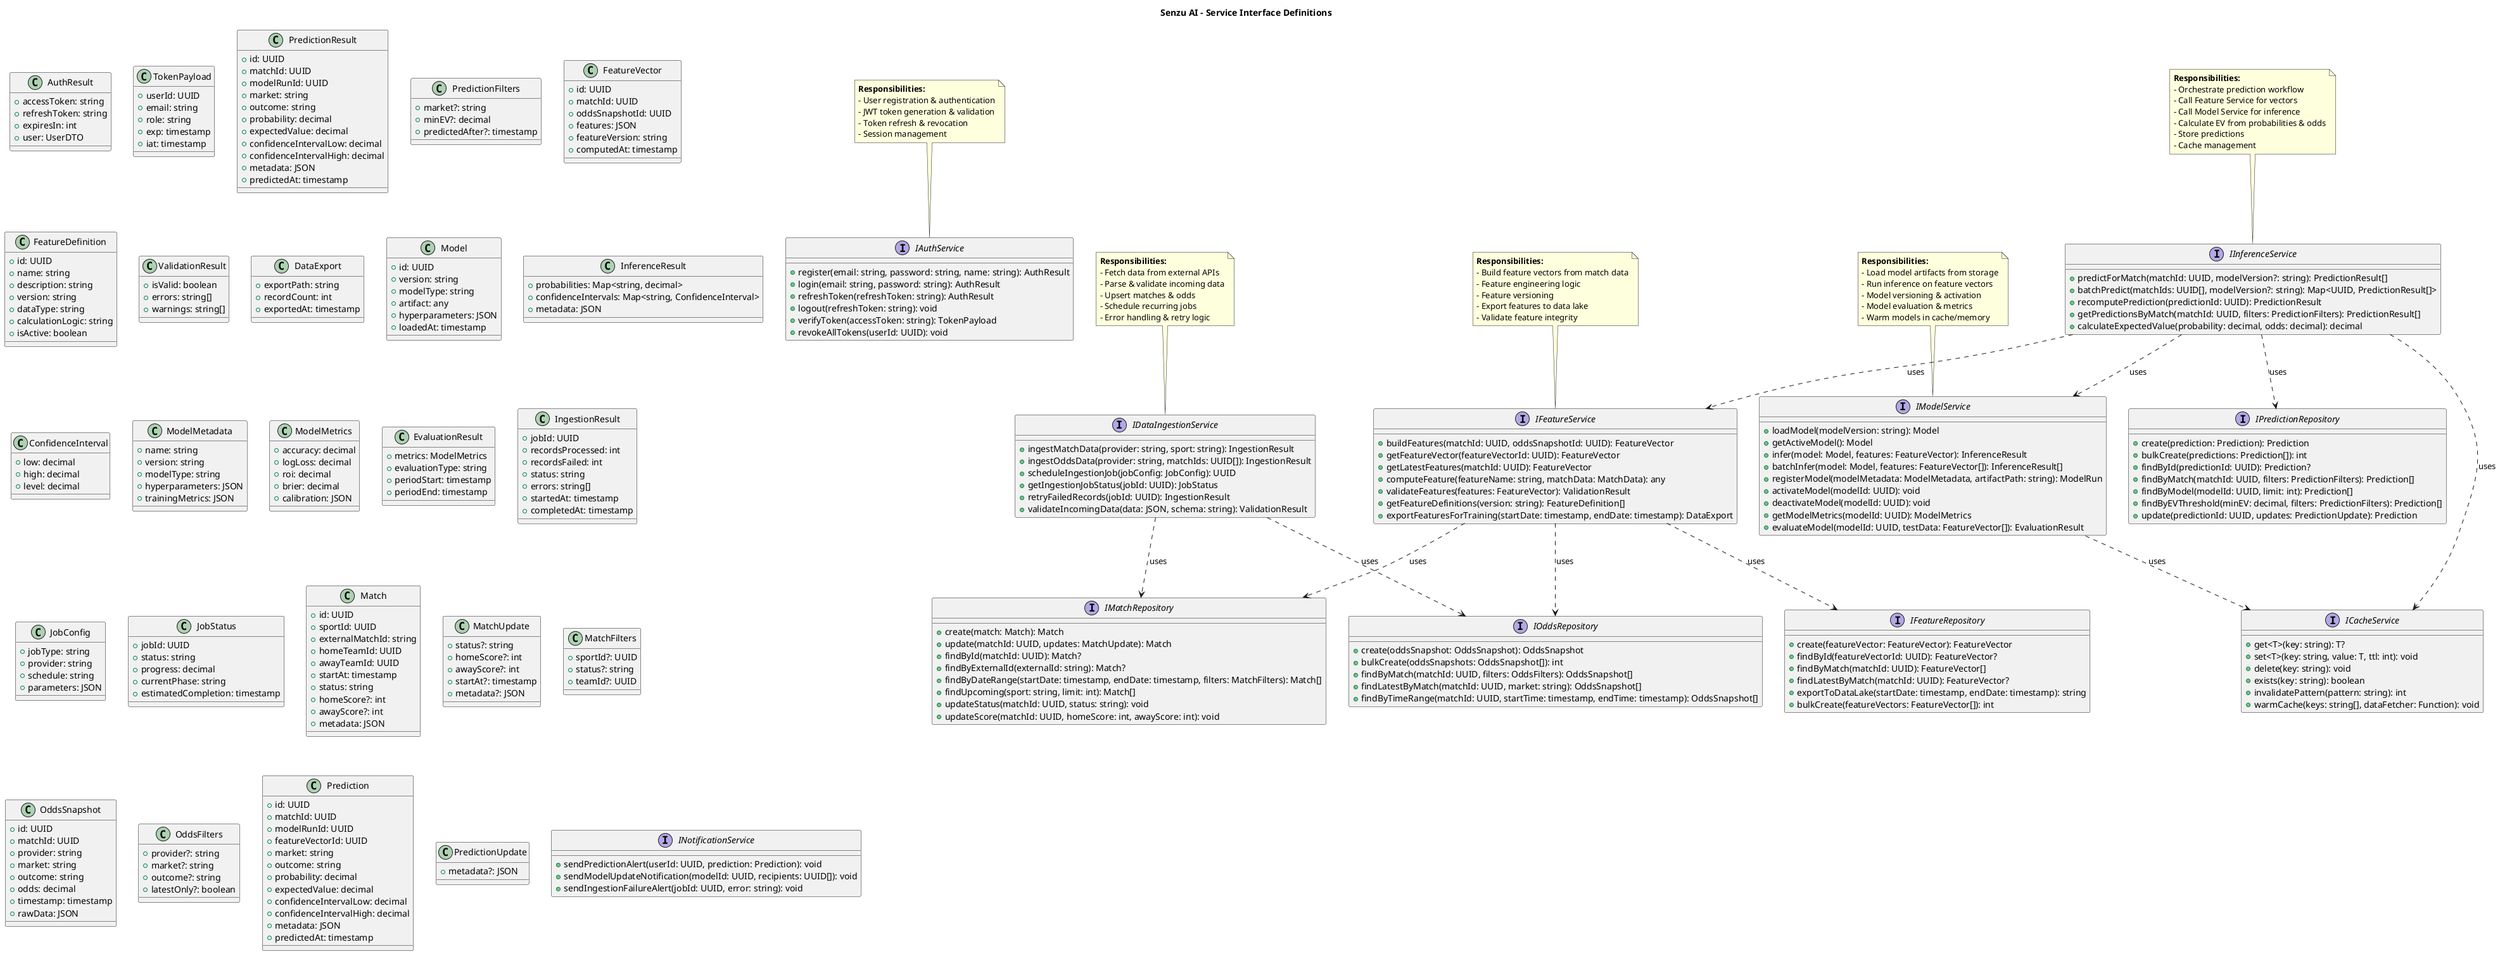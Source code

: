 @startuml
title Senzu AI - Service Interface Definitions

' ============================================
' AUTH SERVICE
' ============================================
interface IAuthService {
  + register(email: string, password: string, name: string): AuthResult
  + login(email: string, password: string): AuthResult
  + refreshToken(refreshToken: string): AuthResult
  + logout(refreshToken: string): void
  + verifyToken(accessToken: string): TokenPayload
  + revokeAllTokens(userId: UUID): void
}

class AuthResult {
  + accessToken: string
  + refreshToken: string
  + expiresIn: int
  + user: UserDTO
}

class TokenPayload {
  + userId: UUID
  + email: string
  + role: string
  + exp: timestamp
  + iat: timestamp
}

' ============================================
' INFERENCE SERVICE
' ============================================
interface IInferenceService {
  + predictForMatch(matchId: UUID, modelVersion?: string): PredictionResult[]
  + batchPredict(matchIds: UUID[], modelVersion?: string): Map<UUID, PredictionResult[]>
  + recomputePrediction(predictionId: UUID): PredictionResult
  + getPredictionsByMatch(matchId: UUID, filters: PredictionFilters): PredictionResult[]
  + calculateExpectedValue(probability: decimal, odds: decimal): decimal
}

class PredictionResult {
  + id: UUID
  + matchId: UUID
  + modelRunId: UUID
  + market: string
  + outcome: string
  + probability: decimal
  + expectedValue: decimal
  + confidenceIntervalLow: decimal
  + confidenceIntervalHigh: decimal
  + metadata: JSON
  + predictedAt: timestamp
}

class PredictionFilters {
  + market?: string
  + minEV?: decimal
  + predictedAfter?: timestamp
}

' ============================================
' FEATURE SERVICE
' ============================================
interface IFeatureService {
  + buildFeatures(matchId: UUID, oddsSnapshotId: UUID): FeatureVector
  + getFeatureVector(featureVectorId: UUID): FeatureVector
  + getLatestFeatures(matchId: UUID): FeatureVector
  + computeFeature(featureName: string, matchData: MatchData): any
  + validateFeatures(features: FeatureVector): ValidationResult
  + getFeatureDefinitions(version: string): FeatureDefinition[]
  + exportFeaturesForTraining(startDate: timestamp, endDate: timestamp): DataExport
}

class FeatureVector {
  + id: UUID
  + matchId: UUID
  + oddsSnapshotId: UUID
  + features: JSON
  + featureVersion: string
  + computedAt: timestamp
}

class FeatureDefinition {
  + id: UUID
  + name: string
  + description: string
  + version: string
  + dataType: string
  + calculationLogic: string
  + isActive: boolean
}

class ValidationResult {
  + isValid: boolean
  + errors: string[]
  + warnings: string[]
}

class DataExport {
  + exportPath: string
  + recordCount: int
  + exportedAt: timestamp
}

' ============================================
' MODEL SERVICE
' ============================================
interface IModelService {
  + loadModel(modelVersion: string): Model
  + getActiveModel(): Model
  + infer(model: Model, features: FeatureVector): InferenceResult
  + batchInfer(model: Model, features: FeatureVector[]): InferenceResult[]
  + registerModel(modelMetadata: ModelMetadata, artifactPath: string): ModelRun
  + activateModel(modelId: UUID): void
  + deactivateModel(modelId: UUID): void
  + getModelMetrics(modelId: UUID): ModelMetrics
  + evaluateModel(modelId: UUID, testData: FeatureVector[]): EvaluationResult
}

class Model {
  + id: UUID
  + version: string
  + modelType: string
  + artifact: any
  + hyperparameters: JSON
  + loadedAt: timestamp
}

class InferenceResult {
  + probabilities: Map<string, decimal>
  + confidenceIntervals: Map<string, ConfidenceInterval>
  + metadata: JSON
}

class ConfidenceInterval {
  + low: decimal
  + high: decimal
  + level: decimal
}

class ModelMetadata {
  + name: string
  + version: string
  + modelType: string
  + hyperparameters: JSON
  + trainingMetrics: JSON
}

class ModelMetrics {
  + accuracy: decimal
  + logLoss: decimal
  + roi: decimal
  + brier: decimal
  + calibration: JSON
}

class EvaluationResult {
  + metrics: ModelMetrics
  + evaluationType: string
  + periodStart: timestamp
  + periodEnd: timestamp
}

' ============================================
' DATA INGESTION SERVICE
' ============================================
interface IDataIngestionService {
  + ingestMatchData(provider: string, sport: string): IngestionResult
  + ingestOddsData(provider: string, matchIds: UUID[]): IngestionResult
  + scheduleIngestionJob(jobConfig: JobConfig): UUID
  + getIngestionJobStatus(jobId: UUID): JobStatus
  + retryFailedRecords(jobId: UUID): IngestionResult
  + validateIncomingData(data: JSON, schema: string): ValidationResult
}

class IngestionResult {
  + jobId: UUID
  + recordsProcessed: int
  + recordsFailed: int
  + status: string
  + errors: string[]
  + startedAt: timestamp
  + completedAt: timestamp
}

class JobConfig {
  + jobType: string
  + provider: string
  + schedule: string
  + parameters: JSON
}

class JobStatus {
  + jobId: UUID
  + status: string
  + progress: decimal
  + currentPhase: string
  + estimatedCompletion: timestamp
}

' ============================================
' MATCH REPOSITORY
' ============================================
interface IMatchRepository {
  + create(match: Match): Match
  + update(matchId: UUID, updates: MatchUpdate): Match
  + findById(matchId: UUID): Match?
  + findByExternalId(externalId: string): Match?
  + findByDateRange(startDate: timestamp, endDate: timestamp, filters: MatchFilters): Match[]
  + findUpcoming(sport: string, limit: int): Match[]
  + updateStatus(matchId: UUID, status: string): void
  + updateScore(matchId: UUID, homeScore: int, awayScore: int): void
}

class Match {
  + id: UUID
  + sportId: UUID
  + externalMatchId: string
  + homeTeamId: UUID
  + awayTeamId: UUID
  + startAt: timestamp
  + status: string
  + homeScore?: int
  + awayScore?: int
  + metadata: JSON
}

class MatchUpdate {
  + status?: string
  + homeScore?: int
  + awayScore?: int
  + startAt?: timestamp
  + metadata?: JSON
}

class MatchFilters {
  + sportId?: UUID
  + status?: string
  + teamId?: UUID
}

' ============================================
' ODDS REPOSITORY
' ============================================
interface IOddsRepository {
  + create(oddsSnapshot: OddsSnapshot): OddsSnapshot
  + bulkCreate(oddsSnapshots: OddsSnapshot[]): int
  + findByMatch(matchId: UUID, filters: OddsFilters): OddsSnapshot[]
  + findLatestByMatch(matchId: UUID, market: string): OddsSnapshot[]
  + findByTimeRange(matchId: UUID, startTime: timestamp, endTime: timestamp): OddsSnapshot[]
}

class OddsSnapshot {
  + id: UUID
  + matchId: UUID
  + provider: string
  + market: string
  + outcome: string
  + odds: decimal
  + timestamp: timestamp
  + rawData: JSON
}

class OddsFilters {
  + provider?: string
  + market?: string
  + outcome?: string
  + latestOnly?: boolean
}

' ============================================
' PREDICTION REPOSITORY
' ============================================
interface IPredictionRepository {
  + create(prediction: Prediction): Prediction
  + bulkCreate(predictions: Prediction[]): int
  + findById(predictionId: UUID): Prediction?
  + findByMatch(matchId: UUID, filters: PredictionFilters): Prediction[]
  + findByModel(modelId: UUID, limit: int): Prediction[]
  + findByEVThreshold(minEV: decimal, filters: PredictionFilters): Prediction[]
  + update(predictionId: UUID, updates: PredictionUpdate): Prediction
}

class Prediction {
  + id: UUID
  + matchId: UUID
  + modelRunId: UUID
  + featureVectorId: UUID
  + market: string
  + outcome: string
  + probability: decimal
  + expectedValue: decimal
  + confidenceIntervalLow: decimal
  + confidenceIntervalHigh: decimal
  + metadata: JSON
  + predictedAt: timestamp
}

class PredictionUpdate {
  + metadata?: JSON
}

' ============================================
' FEATURE REPOSITORY
' ============================================
interface IFeatureRepository {
  + create(featureVector: FeatureVector): FeatureVector
  + findById(featureVectorId: UUID): FeatureVector?
  + findByMatch(matchId: UUID): FeatureVector[]
  + findLatestByMatch(matchId: UUID): FeatureVector?
  + exportToDataLake(startDate: timestamp, endDate: timestamp): string
  + bulkCreate(featureVectors: FeatureVector[]): int
}

' ============================================
' CACHE SERVICE
' ============================================
interface ICacheService {
  + get<T>(key: string): T?
  + set<T>(key: string, value: T, ttl: int): void
  + delete(key: string): void
  + exists(key: string): boolean
  + invalidatePattern(pattern: string): int
  + warmCache(keys: string[], dataFetcher: Function): void
}

' ============================================
' NOTIFICATION SERVICE (Future)
' ============================================
interface INotificationService {
  + sendPredictionAlert(userId: UUID, prediction: Prediction): void
  + sendModelUpdateNotification(modelId: UUID, recipients: UUID[]): void
  + sendIngestionFailureAlert(jobId: UUID, error: string): void
}

' ============================================
' RELATIONSHIPS
' ============================================

IInferenceService ..> IFeatureService : uses
IInferenceService ..> IModelService : uses
IInferenceService ..> IPredictionRepository : uses
IInferenceService ..> ICacheService : uses

IFeatureService ..> IMatchRepository : uses
IFeatureService ..> IOddsRepository : uses
IFeatureService ..> IFeatureRepository : uses

IModelService ..> ICacheService : uses

IDataIngestionService ..> IMatchRepository : uses
IDataIngestionService ..> IOddsRepository : uses

note top of IAuthService
  **Responsibilities:**
  - User registration & authentication
  - JWT token generation & validation
  - Token refresh & revocation
  - Session management
end note

note top of IInferenceService
  **Responsibilities:**
  - Orchestrate prediction workflow
  - Call Feature Service for vectors
  - Call Model Service for inference
  - Calculate EV from probabilities & odds
  - Store predictions
  - Cache management
end note

note top of IFeatureService
  **Responsibilities:**
  - Build feature vectors from match data
  - Feature engineering logic
  - Feature versioning
  - Export features to data lake
  - Validate feature integrity
end note

note top of IModelService
  **Responsibilities:**
  - Load model artifacts from storage
  - Run inference on feature vectors
  - Model versioning & activation
  - Model evaluation & metrics
  - Warm models in cache/memory
end note

note top of IDataIngestionService
  **Responsibilities:**
  - Fetch data from external APIs
  - Parse & validate incoming data
  - Upsert matches & odds
  - Schedule recurring jobs
  - Error handling & retry logic
end note

@enduml
